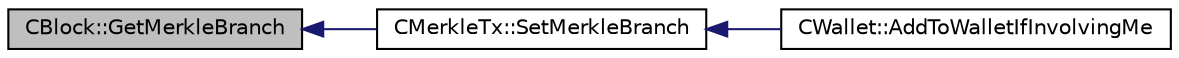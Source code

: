 digraph "CBlock::GetMerkleBranch"
{
  edge [fontname="Helvetica",fontsize="10",labelfontname="Helvetica",labelfontsize="10"];
  node [fontname="Helvetica",fontsize="10",shape=record];
  rankdir="LR";
  Node170 [label="CBlock::GetMerkleBranch",height=0.2,width=0.4,color="black", fillcolor="grey75", style="filled", fontcolor="black"];
  Node170 -> Node171 [dir="back",color="midnightblue",fontsize="10",style="solid",fontname="Helvetica"];
  Node171 [label="CMerkleTx::SetMerkleBranch",height=0.2,width=0.4,color="black", fillcolor="white", style="filled",URL="$class_c_merkle_tx.html#a538ba1b6faedbb447cb45ac7019b6f47"];
  Node171 -> Node172 [dir="back",color="midnightblue",fontsize="10",style="solid",fontname="Helvetica"];
  Node172 [label="CWallet::AddToWalletIfInvolvingMe",height=0.2,width=0.4,color="black", fillcolor="white", style="filled",URL="$group__map_wallet.html#ga487f7cba517d37d24e5fa422711574d9",tooltip="Add a transaction to the wallet, or update it. "];
}
